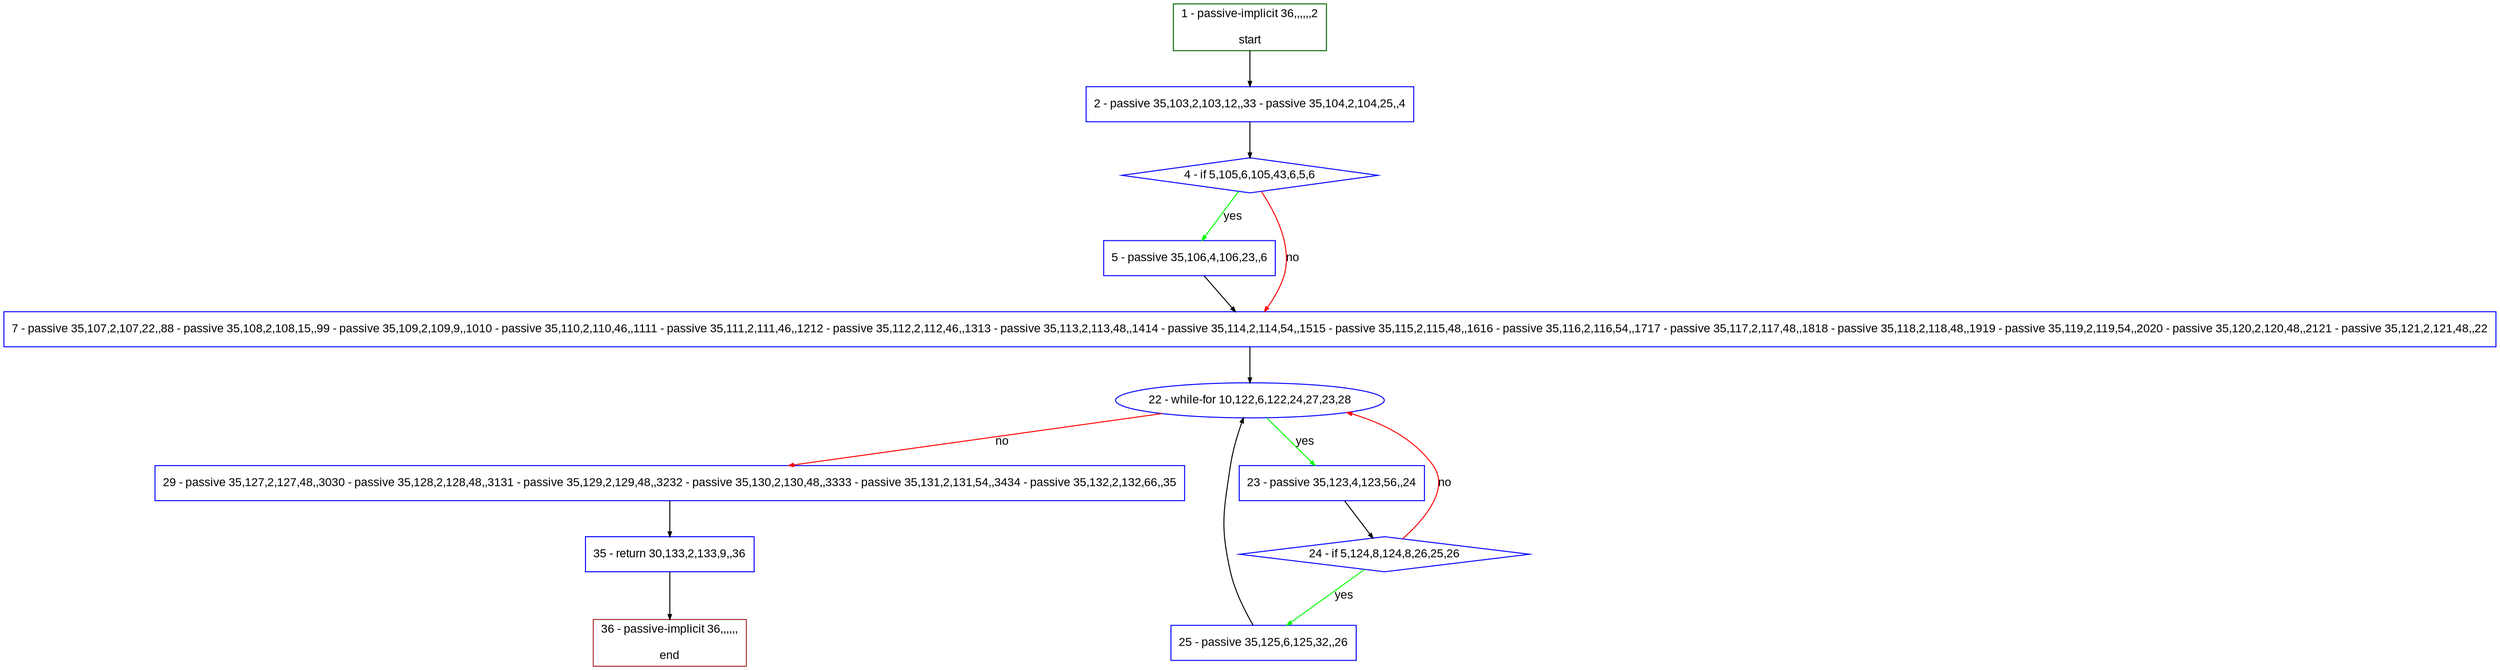 digraph "" {
  graph [pack="true", label="", fontsize="12", packmode="clust", fontname="Arial", fillcolor="#FFFFCC", bgcolor="white", style="rounded,filled", compound="true"];
  node [node_initialized="no", label="", color="grey", fontsize="12", fillcolor="white", fontname="Arial", style="filled", shape="rectangle", compound="true", fixedsize="false"];
  edge [fontcolor="black", arrowhead="normal", arrowtail="none", arrowsize="0.5", ltail="", label="", color="black", fontsize="12", lhead="", fontname="Arial", dir="forward", compound="true"];
  __N1 [label="2 - passive 35,103,2,103,12,,33 - passive 35,104,2,104,25,,4", color="#0000ff", fillcolor="#ffffff", style="filled", shape="box"];
  __N2 [label="1 - passive-implicit 36,,,,,,2\n\nstart", color="#006400", fillcolor="#ffffff", style="filled", shape="box"];
  __N3 [label="4 - if 5,105,6,105,43,6,5,6", color="#0000ff", fillcolor="#ffffff", style="filled", shape="diamond"];
  __N4 [label="5 - passive 35,106,4,106,23,,6", color="#0000ff", fillcolor="#ffffff", style="filled", shape="box"];
  __N5 [label="7 - passive 35,107,2,107,22,,88 - passive 35,108,2,108,15,,99 - passive 35,109,2,109,9,,1010 - passive 35,110,2,110,46,,1111 - passive 35,111,2,111,46,,1212 - passive 35,112,2,112,46,,1313 - passive 35,113,2,113,48,,1414 - passive 35,114,2,114,54,,1515 - passive 35,115,2,115,48,,1616 - passive 35,116,2,116,54,,1717 - passive 35,117,2,117,48,,1818 - passive 35,118,2,118,48,,1919 - passive 35,119,2,119,54,,2020 - passive 35,120,2,120,48,,2121 - passive 35,121,2,121,48,,22", color="#0000ff", fillcolor="#ffffff", style="filled", shape="box"];
  __N6 [label="22 - while-for 10,122,6,122,24,27,23,28", color="#0000ff", fillcolor="#ffffff", style="filled", shape="oval"];
  __N7 [label="23 - passive 35,123,4,123,56,,24", color="#0000ff", fillcolor="#ffffff", style="filled", shape="box"];
  __N8 [label="29 - passive 35,127,2,127,48,,3030 - passive 35,128,2,128,48,,3131 - passive 35,129,2,129,48,,3232 - passive 35,130,2,130,48,,3333 - passive 35,131,2,131,54,,3434 - passive 35,132,2,132,66,,35", color="#0000ff", fillcolor="#ffffff", style="filled", shape="box"];
  __N9 [label="24 - if 5,124,8,124,8,26,25,26", color="#0000ff", fillcolor="#ffffff", style="filled", shape="diamond"];
  __N10 [label="25 - passive 35,125,6,125,32,,26", color="#0000ff", fillcolor="#ffffff", style="filled", shape="box"];
  __N11 [label="35 - return 30,133,2,133,9,,36", color="#0000ff", fillcolor="#ffffff", style="filled", shape="box"];
  __N12 [label="36 - passive-implicit 36,,,,,,\n\nend", color="#a52a2a", fillcolor="#ffffff", style="filled", shape="box"];
  __N2 -> __N1 [arrowhead="normal", arrowtail="none", color="#000000", label="", dir="forward"];
  __N1 -> __N3 [arrowhead="normal", arrowtail="none", color="#000000", label="", dir="forward"];
  __N3 -> __N4 [arrowhead="normal", arrowtail="none", color="#00ff00", label="yes", dir="forward"];
  __N3 -> __N5 [arrowhead="normal", arrowtail="none", color="#ff0000", label="no", dir="forward"];
  __N4 -> __N5 [arrowhead="normal", arrowtail="none", color="#000000", label="", dir="forward"];
  __N5 -> __N6 [arrowhead="normal", arrowtail="none", color="#000000", label="", dir="forward"];
  __N6 -> __N7 [arrowhead="normal", arrowtail="none", color="#00ff00", label="yes", dir="forward"];
  __N6 -> __N8 [arrowhead="normal", arrowtail="none", color="#ff0000", label="no", dir="forward"];
  __N7 -> __N9 [arrowhead="normal", arrowtail="none", color="#000000", label="", dir="forward"];
  __N9 -> __N6 [arrowhead="normal", arrowtail="none", color="#ff0000", label="no", dir="forward"];
  __N9 -> __N10 [arrowhead="normal", arrowtail="none", color="#00ff00", label="yes", dir="forward"];
  __N10 -> __N6 [arrowhead="normal", arrowtail="none", color="#000000", label="", dir="forward"];
  __N8 -> __N11 [arrowhead="normal", arrowtail="none", color="#000000", label="", dir="forward"];
  __N11 -> __N12 [arrowhead="normal", arrowtail="none", color="#000000", label="", dir="forward"];
}
